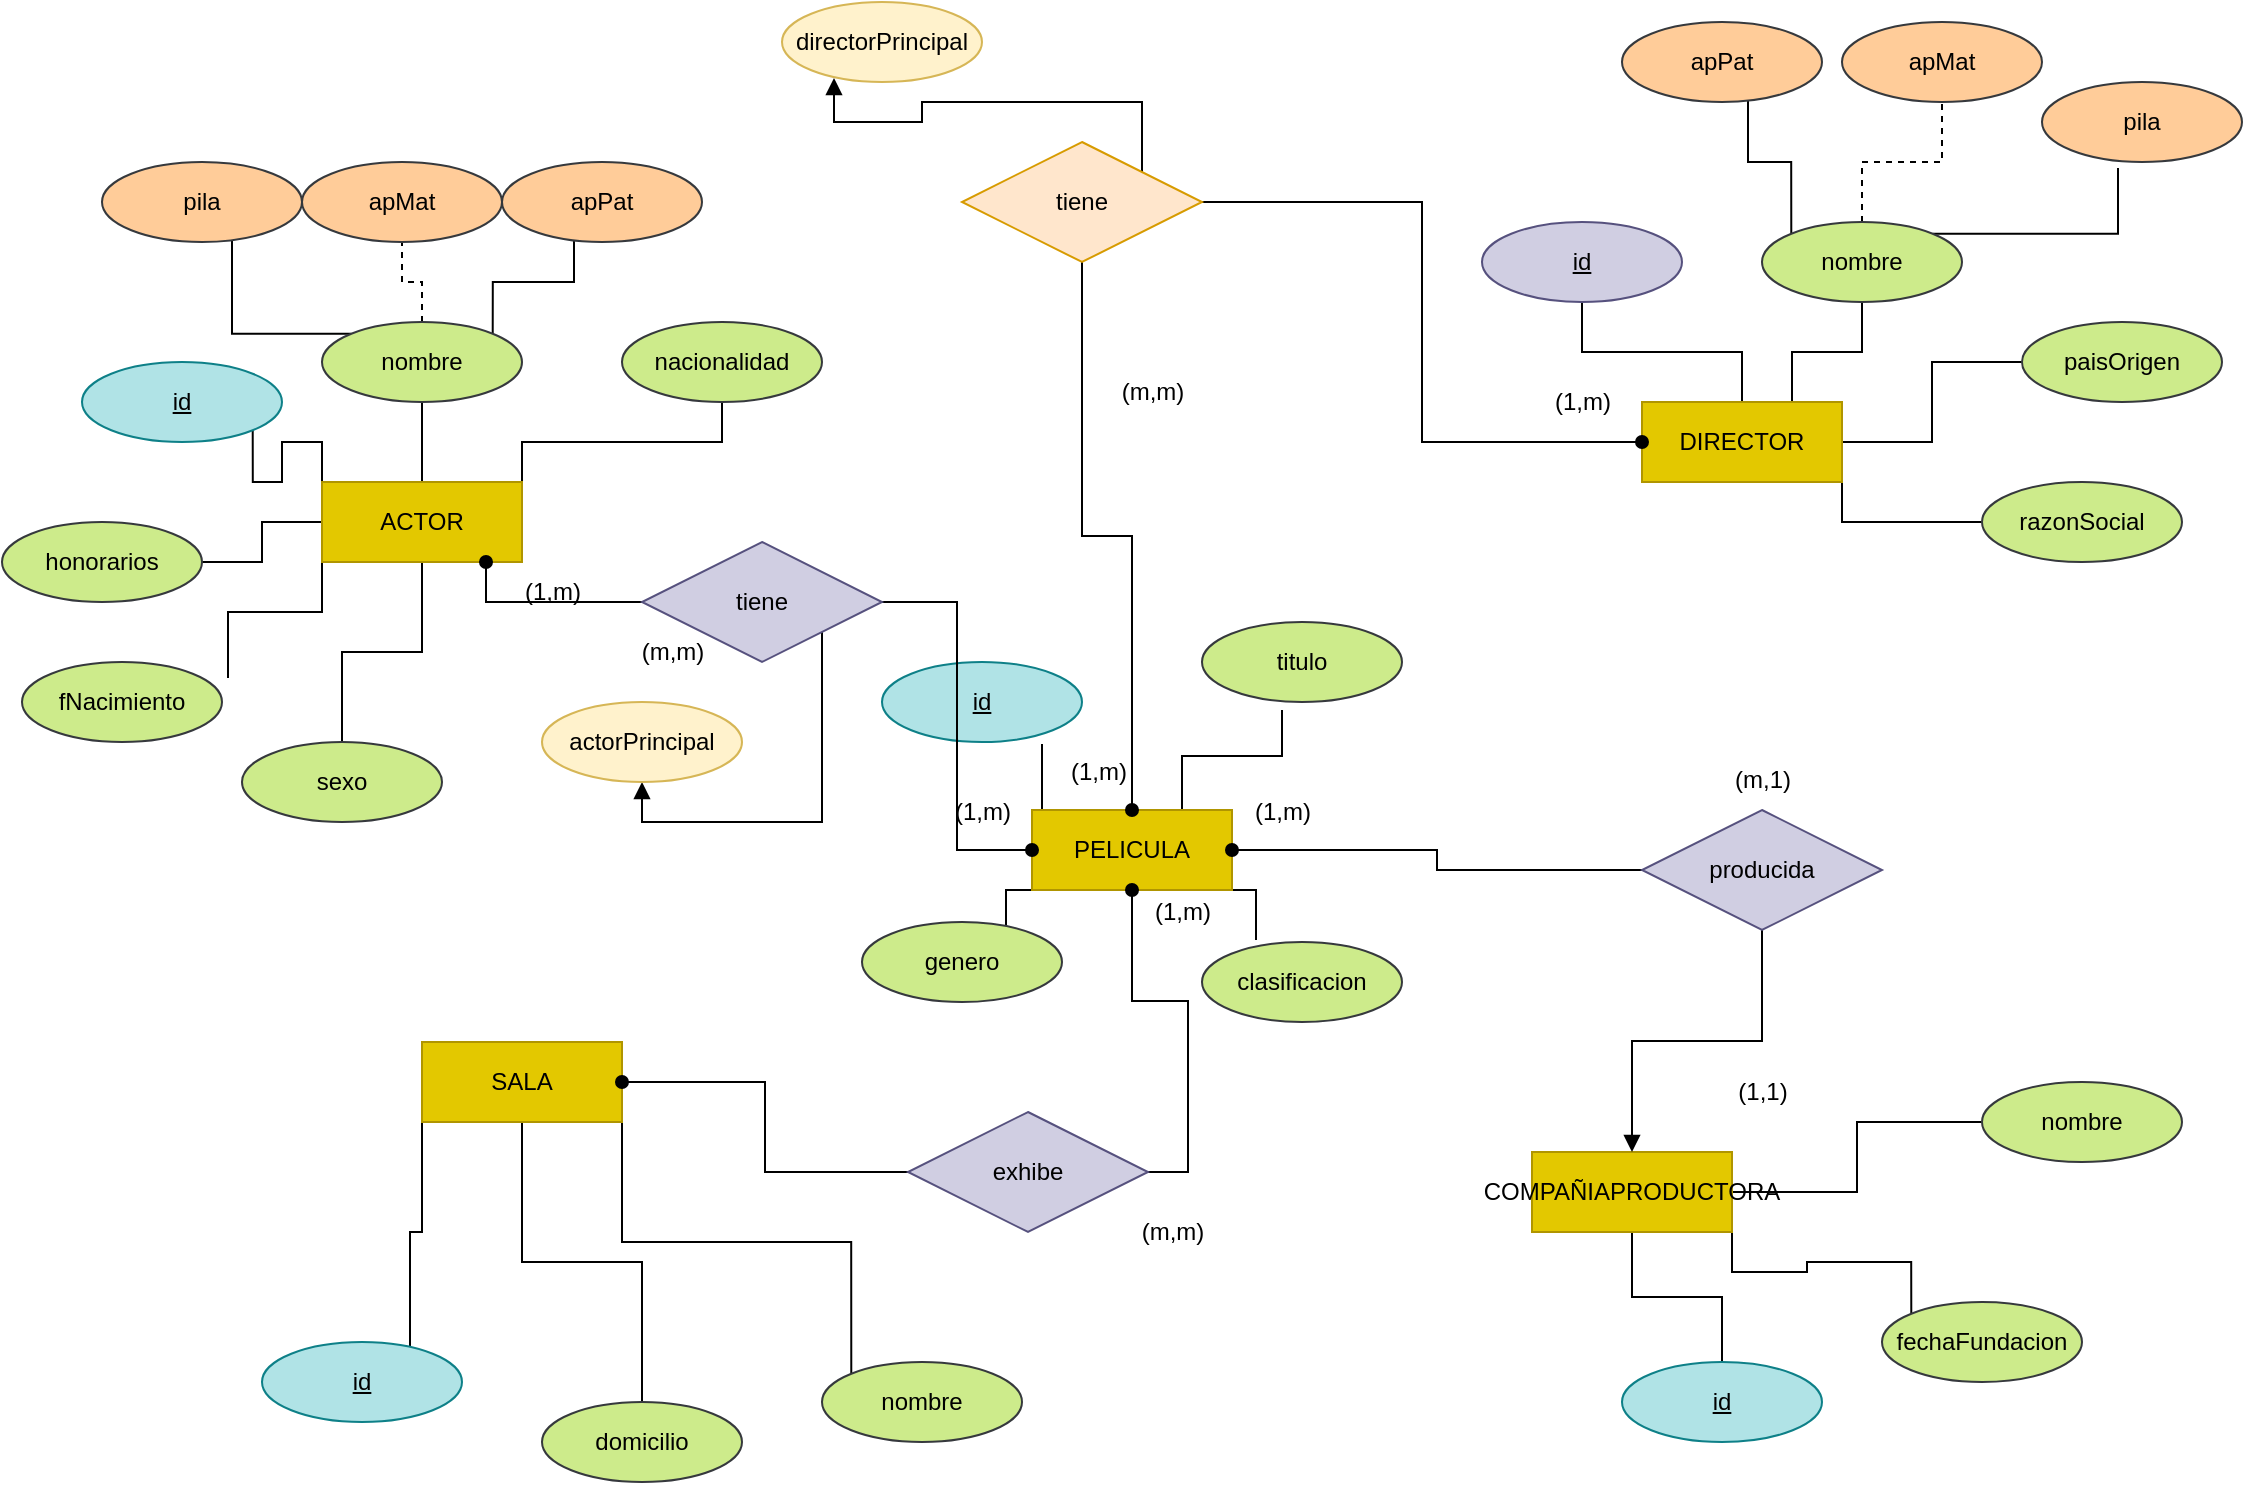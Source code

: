 <mxfile version="21.0.1" type="device"><diagram id="nGE6S9cCxfxiHDXBZEA5" name="Página-1"><mxGraphModel dx="1506" dy="1691" grid="1" gridSize="10" guides="1" tooltips="1" connect="1" arrows="1" fold="1" page="1" pageScale="1" pageWidth="1169" pageHeight="827" math="0" shadow="0"><root><mxCell id="0"/><mxCell id="1" parent="0"/><mxCell id="hvIFOCY3La9pHXe50pTG-75" style="edgeStyle=orthogonalEdgeStyle;rounded=0;orthogonalLoop=1;jettySize=auto;html=1;exitX=0.75;exitY=0;exitDx=0;exitDy=0;entryX=0.4;entryY=1.1;entryDx=0;entryDy=0;entryPerimeter=0;endArrow=none;endFill=0;" parent="1" source="hvIFOCY3La9pHXe50pTG-1" target="hvIFOCY3La9pHXe50pTG-7" edge="1"><mxGeometry relative="1" as="geometry"/></mxCell><mxCell id="hvIFOCY3La9pHXe50pTG-76" style="edgeStyle=orthogonalEdgeStyle;rounded=0;orthogonalLoop=1;jettySize=auto;html=1;exitX=1;exitY=1;exitDx=0;exitDy=0;entryX=0.27;entryY=-0.025;entryDx=0;entryDy=0;entryPerimeter=0;endArrow=none;endFill=0;" parent="1" source="hvIFOCY3La9pHXe50pTG-1" target="hvIFOCY3La9pHXe50pTG-8" edge="1"><mxGeometry relative="1" as="geometry"/></mxCell><mxCell id="hvIFOCY3La9pHXe50pTG-77" style="edgeStyle=orthogonalEdgeStyle;rounded=0;orthogonalLoop=1;jettySize=auto;html=1;exitX=0;exitY=1;exitDx=0;exitDy=0;entryX=0.72;entryY=0.15;entryDx=0;entryDy=0;entryPerimeter=0;endArrow=none;endFill=0;" parent="1" source="hvIFOCY3La9pHXe50pTG-1" target="hvIFOCY3La9pHXe50pTG-9" edge="1"><mxGeometry relative="1" as="geometry"/></mxCell><mxCell id="hvIFOCY3La9pHXe50pTG-78" style="edgeStyle=orthogonalEdgeStyle;rounded=0;orthogonalLoop=1;jettySize=auto;html=1;exitX=0.25;exitY=0;exitDx=0;exitDy=0;entryX=0.8;entryY=1.025;entryDx=0;entryDy=0;entryPerimeter=0;endArrow=none;endFill=0;" parent="1" source="hvIFOCY3La9pHXe50pTG-1" target="hvIFOCY3La9pHXe50pTG-11" edge="1"><mxGeometry relative="1" as="geometry"/></mxCell><mxCell id="hvIFOCY3La9pHXe50pTG-1" value="PELICULA" style="whiteSpace=wrap;html=1;align=center;fillColor=#e3c800;strokeColor=#B09500;fontColor=#000000;" parent="1" vertex="1"><mxGeometry x="535" y="374" width="100" height="40" as="geometry"/></mxCell><mxCell id="hvIFOCY3La9pHXe50pTG-69" value="" style="edgeStyle=orthogonalEdgeStyle;rounded=0;orthogonalLoop=1;jettySize=auto;html=1;endArrow=none;endFill=0;" parent="1" source="hvIFOCY3La9pHXe50pTG-2" target="hvIFOCY3La9pHXe50pTG-41" edge="1"><mxGeometry relative="1" as="geometry"/></mxCell><mxCell id="hvIFOCY3La9pHXe50pTG-70" value="" style="edgeStyle=orthogonalEdgeStyle;rounded=0;orthogonalLoop=1;jettySize=auto;html=1;endArrow=none;endFill=0;" parent="1" source="hvIFOCY3La9pHXe50pTG-2" target="hvIFOCY3La9pHXe50pTG-46" edge="1"><mxGeometry relative="1" as="geometry"/></mxCell><mxCell id="hvIFOCY3La9pHXe50pTG-71" style="edgeStyle=orthogonalEdgeStyle;rounded=0;orthogonalLoop=1;jettySize=auto;html=1;exitX=0.75;exitY=0;exitDx=0;exitDy=0;endArrow=none;endFill=0;" parent="1" source="hvIFOCY3La9pHXe50pTG-2" target="hvIFOCY3La9pHXe50pTG-42" edge="1"><mxGeometry relative="1" as="geometry"><mxPoint x="950" y="130" as="targetPoint"/></mxGeometry></mxCell><mxCell id="hvIFOCY3La9pHXe50pTG-74" style="edgeStyle=orthogonalEdgeStyle;rounded=0;orthogonalLoop=1;jettySize=auto;html=1;exitX=1;exitY=1;exitDx=0;exitDy=0;entryX=0;entryY=0.5;entryDx=0;entryDy=0;endArrow=none;endFill=0;" parent="1" source="hvIFOCY3La9pHXe50pTG-2" target="hvIFOCY3La9pHXe50pTG-40" edge="1"><mxGeometry relative="1" as="geometry"/></mxCell><mxCell id="hvIFOCY3La9pHXe50pTG-2" value="DIRECTOR" style="whiteSpace=wrap;html=1;align=center;fillColor=#e3c800;strokeColor=#B09500;fontColor=#000000;" parent="1" vertex="1"><mxGeometry x="840" y="170" width="100" height="40" as="geometry"/></mxCell><mxCell id="hvIFOCY3La9pHXe50pTG-57" value="" style="edgeStyle=orthogonalEdgeStyle;rounded=0;orthogonalLoop=1;jettySize=auto;html=1;endArrow=none;endFill=0;" parent="1" source="hvIFOCY3La9pHXe50pTG-3" target="hvIFOCY3La9pHXe50pTG-25" edge="1"><mxGeometry relative="1" as="geometry"/></mxCell><mxCell id="hvIFOCY3La9pHXe50pTG-58" value="" style="edgeStyle=orthogonalEdgeStyle;rounded=0;orthogonalLoop=1;jettySize=auto;html=1;endArrow=none;endFill=0;" parent="1" source="hvIFOCY3La9pHXe50pTG-3" target="hvIFOCY3La9pHXe50pTG-24" edge="1"><mxGeometry relative="1" as="geometry"/></mxCell><mxCell id="hvIFOCY3La9pHXe50pTG-59" value="" style="edgeStyle=orthogonalEdgeStyle;rounded=0;orthogonalLoop=1;jettySize=auto;html=1;endArrow=none;endFill=0;" parent="1" source="hvIFOCY3La9pHXe50pTG-3" target="hvIFOCY3La9pHXe50pTG-21" edge="1"><mxGeometry relative="1" as="geometry"/></mxCell><mxCell id="hvIFOCY3La9pHXe50pTG-60" style="edgeStyle=orthogonalEdgeStyle;rounded=0;orthogonalLoop=1;jettySize=auto;html=1;exitX=1;exitY=0;exitDx=0;exitDy=0;entryX=0.5;entryY=1;entryDx=0;entryDy=0;endArrow=none;endFill=0;" parent="1" source="hvIFOCY3La9pHXe50pTG-3" target="hvIFOCY3La9pHXe50pTG-23" edge="1"><mxGeometry relative="1" as="geometry"/></mxCell><mxCell id="hvIFOCY3La9pHXe50pTG-61" style="edgeStyle=orthogonalEdgeStyle;rounded=0;orthogonalLoop=1;jettySize=auto;html=1;exitX=0;exitY=0;exitDx=0;exitDy=0;entryX=1;entryY=1;entryDx=0;entryDy=0;endArrow=none;endFill=0;" parent="1" source="hvIFOCY3La9pHXe50pTG-3" target="hvIFOCY3La9pHXe50pTG-30" edge="1"><mxGeometry relative="1" as="geometry"/></mxCell><mxCell id="hvIFOCY3La9pHXe50pTG-62" style="edgeStyle=orthogonalEdgeStyle;rounded=0;orthogonalLoop=1;jettySize=auto;html=1;exitX=0;exitY=1;exitDx=0;exitDy=0;entryX=1.03;entryY=0.2;entryDx=0;entryDy=0;entryPerimeter=0;endArrow=none;endFill=0;" parent="1" source="hvIFOCY3La9pHXe50pTG-3" target="hvIFOCY3La9pHXe50pTG-22" edge="1"><mxGeometry relative="1" as="geometry"/></mxCell><mxCell id="hvIFOCY3La9pHXe50pTG-3" value="ACTOR" style="whiteSpace=wrap;html=1;align=center;fillColor=#e3c800;strokeColor=#B09500;fontColor=#000000;" parent="1" vertex="1"><mxGeometry x="180" y="210" width="100" height="40" as="geometry"/></mxCell><mxCell id="hvIFOCY3La9pHXe50pTG-82" value="" style="edgeStyle=orthogonalEdgeStyle;rounded=0;orthogonalLoop=1;jettySize=auto;html=1;endArrow=none;endFill=0;" parent="1" source="hvIFOCY3La9pHXe50pTG-4" target="hvIFOCY3La9pHXe50pTG-33" edge="1"><mxGeometry relative="1" as="geometry"/></mxCell><mxCell id="hvIFOCY3La9pHXe50pTG-83" style="edgeStyle=orthogonalEdgeStyle;rounded=0;orthogonalLoop=1;jettySize=auto;html=1;exitX=1;exitY=1;exitDx=0;exitDy=0;entryX=0;entryY=0;entryDx=0;entryDy=0;endArrow=none;endFill=0;" parent="1" source="hvIFOCY3La9pHXe50pTG-4" target="hvIFOCY3La9pHXe50pTG-32" edge="1"><mxGeometry relative="1" as="geometry"/></mxCell><mxCell id="hvIFOCY3La9pHXe50pTG-84" style="edgeStyle=orthogonalEdgeStyle;rounded=0;orthogonalLoop=1;jettySize=auto;html=1;exitX=0;exitY=1;exitDx=0;exitDy=0;entryX=0.74;entryY=0.05;entryDx=0;entryDy=0;entryPerimeter=0;endArrow=none;endFill=0;" parent="1" source="hvIFOCY3La9pHXe50pTG-4" target="hvIFOCY3La9pHXe50pTG-35" edge="1"><mxGeometry relative="1" as="geometry"/></mxCell><mxCell id="hvIFOCY3La9pHXe50pTG-4" value="SALA" style="whiteSpace=wrap;html=1;align=center;fillColor=#e3c800;strokeColor=#B09500;fontColor=#000000;" parent="1" vertex="1"><mxGeometry x="230" y="490" width="100" height="40" as="geometry"/></mxCell><mxCell id="hvIFOCY3La9pHXe50pTG-79" value="" style="edgeStyle=orthogonalEdgeStyle;rounded=0;orthogonalLoop=1;jettySize=auto;html=1;endArrow=none;endFill=0;" parent="1" source="hvIFOCY3La9pHXe50pTG-5" target="hvIFOCY3La9pHXe50pTG-36" edge="1"><mxGeometry relative="1" as="geometry"/></mxCell><mxCell id="hvIFOCY3La9pHXe50pTG-80" value="" style="edgeStyle=orthogonalEdgeStyle;rounded=0;orthogonalLoop=1;jettySize=auto;html=1;endArrow=none;endFill=0;" parent="1" source="hvIFOCY3La9pHXe50pTG-5" target="hvIFOCY3La9pHXe50pTG-39" edge="1"><mxGeometry relative="1" as="geometry"/></mxCell><mxCell id="hvIFOCY3La9pHXe50pTG-81" style="edgeStyle=orthogonalEdgeStyle;rounded=0;orthogonalLoop=1;jettySize=auto;html=1;exitX=1;exitY=1;exitDx=0;exitDy=0;entryX=0;entryY=0;entryDx=0;entryDy=0;endArrow=none;endFill=0;" parent="1" source="hvIFOCY3La9pHXe50pTG-5" target="hvIFOCY3La9pHXe50pTG-37" edge="1"><mxGeometry relative="1" as="geometry"/></mxCell><mxCell id="hvIFOCY3La9pHXe50pTG-5" value="COMPAÑIAPRODUCTORA&lt;br&gt;" style="whiteSpace=wrap;html=1;align=center;fillColor=#e3c800;strokeColor=#B09500;fontColor=#000000;" parent="1" vertex="1"><mxGeometry x="785" y="545" width="100" height="40" as="geometry"/></mxCell><mxCell id="hvIFOCY3La9pHXe50pTG-7" value="titulo" style="ellipse;whiteSpace=wrap;html=1;align=center;fillColor=#cdeb8b;strokeColor=#36393d;" parent="1" vertex="1"><mxGeometry x="620" y="280" width="100" height="40" as="geometry"/></mxCell><mxCell id="hvIFOCY3La9pHXe50pTG-8" value="clasificacion" style="ellipse;whiteSpace=wrap;html=1;align=center;fillColor=#cdeb8b;strokeColor=#36393d;" parent="1" vertex="1"><mxGeometry x="620" y="440" width="100" height="40" as="geometry"/></mxCell><mxCell id="hvIFOCY3La9pHXe50pTG-9" value="genero" style="ellipse;whiteSpace=wrap;html=1;align=center;fillColor=#cdeb8b;strokeColor=#36393d;" parent="1" vertex="1"><mxGeometry x="450" y="430" width="100" height="40" as="geometry"/></mxCell><mxCell id="hvIFOCY3La9pHXe50pTG-11" value="id" style="ellipse;whiteSpace=wrap;html=1;align=center;fontStyle=4;fillColor=#b0e3e6;strokeColor=#0e8088;" parent="1" vertex="1"><mxGeometry x="460" y="300" width="100" height="40" as="geometry"/></mxCell><mxCell id="hvIFOCY3La9pHXe50pTG-21" value="sexo" style="ellipse;whiteSpace=wrap;html=1;align=center;fillColor=#cdeb8b;strokeColor=#36393d;" parent="1" vertex="1"><mxGeometry x="140" y="340" width="100" height="40" as="geometry"/></mxCell><mxCell id="hvIFOCY3La9pHXe50pTG-22" value="fNacimiento" style="ellipse;whiteSpace=wrap;html=1;align=center;fillColor=#cdeb8b;strokeColor=#36393d;" parent="1" vertex="1"><mxGeometry x="30" y="300" width="100" height="40" as="geometry"/></mxCell><mxCell id="hvIFOCY3La9pHXe50pTG-23" value="nacionalidad" style="ellipse;whiteSpace=wrap;html=1;align=center;fillColor=#cdeb8b;strokeColor=#36393d;" parent="1" vertex="1"><mxGeometry x="330" y="130" width="100" height="40" as="geometry"/></mxCell><mxCell id="hvIFOCY3La9pHXe50pTG-24" value="honorarios" style="ellipse;whiteSpace=wrap;html=1;align=center;fillColor=#cdeb8b;strokeColor=#36393d;" parent="1" vertex="1"><mxGeometry x="20" y="230" width="100" height="40" as="geometry"/></mxCell><mxCell id="hvIFOCY3La9pHXe50pTG-63" style="edgeStyle=orthogonalEdgeStyle;rounded=0;orthogonalLoop=1;jettySize=auto;html=1;exitX=1;exitY=0;exitDx=0;exitDy=0;entryX=0.36;entryY=0.95;entryDx=0;entryDy=0;entryPerimeter=0;endArrow=none;endFill=0;" parent="1" source="hvIFOCY3La9pHXe50pTG-25" target="hvIFOCY3La9pHXe50pTG-27" edge="1"><mxGeometry relative="1" as="geometry"/></mxCell><mxCell id="hvIFOCY3La9pHXe50pTG-64" style="edgeStyle=orthogonalEdgeStyle;rounded=0;orthogonalLoop=1;jettySize=auto;html=1;exitX=0;exitY=0;exitDx=0;exitDy=0;entryX=0.65;entryY=0.975;entryDx=0;entryDy=0;entryPerimeter=0;endArrow=none;endFill=0;" parent="1" source="hvIFOCY3La9pHXe50pTG-25" target="hvIFOCY3La9pHXe50pTG-26" edge="1"><mxGeometry relative="1" as="geometry"/></mxCell><mxCell id="hvIFOCY3La9pHXe50pTG-65" value="" style="edgeStyle=orthogonalEdgeStyle;rounded=0;orthogonalLoop=1;jettySize=auto;html=1;endArrow=none;endFill=0;dashed=1;" parent="1" source="hvIFOCY3La9pHXe50pTG-25" target="hvIFOCY3La9pHXe50pTG-28" edge="1"><mxGeometry relative="1" as="geometry"/></mxCell><mxCell id="hvIFOCY3La9pHXe50pTG-25" value="nombre" style="ellipse;whiteSpace=wrap;html=1;align=center;fillColor=#cdeb8b;strokeColor=#36393d;" parent="1" vertex="1"><mxGeometry x="180" y="130" width="100" height="40" as="geometry"/></mxCell><mxCell id="hvIFOCY3La9pHXe50pTG-26" value="pila" style="ellipse;whiteSpace=wrap;html=1;align=center;fillColor=#ffcc99;strokeColor=#36393d;" parent="1" vertex="1"><mxGeometry x="70" y="50" width="100" height="40" as="geometry"/></mxCell><mxCell id="hvIFOCY3La9pHXe50pTG-27" value="apPat" style="ellipse;whiteSpace=wrap;html=1;align=center;fillColor=#ffcc99;strokeColor=#36393d;" parent="1" vertex="1"><mxGeometry x="270" y="50" width="100" height="40" as="geometry"/></mxCell><mxCell id="hvIFOCY3La9pHXe50pTG-28" value="apMat" style="ellipse;whiteSpace=wrap;html=1;align=center;fillColor=#ffcc99;strokeColor=#36393d;" parent="1" vertex="1"><mxGeometry x="170" y="50" width="100" height="40" as="geometry"/></mxCell><mxCell id="hvIFOCY3La9pHXe50pTG-30" value="id" style="ellipse;whiteSpace=wrap;html=1;align=center;fontStyle=4;fillColor=#b0e3e6;strokeColor=#0e8088;" parent="1" vertex="1"><mxGeometry x="60" y="150" width="100" height="40" as="geometry"/></mxCell><mxCell id="hvIFOCY3La9pHXe50pTG-32" value="nombre" style="ellipse;whiteSpace=wrap;html=1;align=center;fillColor=#cdeb8b;strokeColor=#36393d;" parent="1" vertex="1"><mxGeometry x="430" y="650" width="100" height="40" as="geometry"/></mxCell><mxCell id="hvIFOCY3La9pHXe50pTG-33" value="domicilio" style="ellipse;whiteSpace=wrap;html=1;align=center;fillColor=#cdeb8b;strokeColor=#36393d;" parent="1" vertex="1"><mxGeometry x="290" y="670" width="100" height="40" as="geometry"/></mxCell><mxCell id="hvIFOCY3La9pHXe50pTG-35" value="id" style="ellipse;whiteSpace=wrap;html=1;align=center;fontStyle=4;fillColor=#b0e3e6;strokeColor=#0e8088;" parent="1" vertex="1"><mxGeometry x="150" y="640" width="100" height="40" as="geometry"/></mxCell><mxCell id="hvIFOCY3La9pHXe50pTG-36" value="nombre" style="ellipse;whiteSpace=wrap;html=1;align=center;fillColor=#cdeb8b;strokeColor=#36393d;" parent="1" vertex="1"><mxGeometry x="1010" y="510" width="100" height="40" as="geometry"/></mxCell><mxCell id="hvIFOCY3La9pHXe50pTG-37" value="fechaFundacion" style="ellipse;whiteSpace=wrap;html=1;align=center;fillColor=#cdeb8b;strokeColor=#36393d;" parent="1" vertex="1"><mxGeometry x="960" y="620" width="100" height="40" as="geometry"/></mxCell><mxCell id="hvIFOCY3La9pHXe50pTG-39" value="id" style="ellipse;whiteSpace=wrap;html=1;align=center;fontStyle=4;fillColor=#b0e3e6;strokeColor=#0e8088;" parent="1" vertex="1"><mxGeometry x="830" y="650" width="100" height="40" as="geometry"/></mxCell><mxCell id="hvIFOCY3La9pHXe50pTG-40" value="razonSocial" style="ellipse;whiteSpace=wrap;html=1;align=center;fillColor=#cdeb8b;strokeColor=#36393d;" parent="1" vertex="1"><mxGeometry x="1010" y="210" width="100" height="40" as="geometry"/></mxCell><mxCell id="hvIFOCY3La9pHXe50pTG-41" value="paisOrigen" style="ellipse;whiteSpace=wrap;html=1;align=center;fillColor=#cdeb8b;strokeColor=#36393d;" parent="1" vertex="1"><mxGeometry x="1030" y="130" width="100" height="40" as="geometry"/></mxCell><mxCell id="hvIFOCY3La9pHXe50pTG-67" style="edgeStyle=orthogonalEdgeStyle;rounded=0;orthogonalLoop=1;jettySize=auto;html=1;exitX=0.5;exitY=0;exitDx=0;exitDy=0;entryX=0.5;entryY=1;entryDx=0;entryDy=0;dashed=1;endArrow=none;endFill=0;" parent="1" source="hvIFOCY3La9pHXe50pTG-42" target="hvIFOCY3La9pHXe50pTG-44" edge="1"><mxGeometry relative="1" as="geometry"/></mxCell><mxCell id="hvIFOCY3La9pHXe50pTG-72" style="edgeStyle=orthogonalEdgeStyle;rounded=0;orthogonalLoop=1;jettySize=auto;html=1;exitX=0;exitY=0;exitDx=0;exitDy=0;entryX=0.63;entryY=0.925;entryDx=0;entryDy=0;entryPerimeter=0;endArrow=none;endFill=0;" parent="1" source="hvIFOCY3La9pHXe50pTG-42" target="hvIFOCY3La9pHXe50pTG-45" edge="1"><mxGeometry relative="1" as="geometry"/></mxCell><mxCell id="hvIFOCY3La9pHXe50pTG-73" style="edgeStyle=orthogonalEdgeStyle;rounded=0;orthogonalLoop=1;jettySize=auto;html=1;exitX=1;exitY=0;exitDx=0;exitDy=0;entryX=0.38;entryY=1.075;entryDx=0;entryDy=0;entryPerimeter=0;endArrow=none;endFill=0;" parent="1" source="hvIFOCY3La9pHXe50pTG-42" target="hvIFOCY3La9pHXe50pTG-43" edge="1"><mxGeometry relative="1" as="geometry"/></mxCell><mxCell id="hvIFOCY3La9pHXe50pTG-42" value="nombre" style="ellipse;whiteSpace=wrap;html=1;align=center;fillColor=#cdeb8b;strokeColor=#36393d;" parent="1" vertex="1"><mxGeometry x="900" y="80" width="100" height="40" as="geometry"/></mxCell><mxCell id="hvIFOCY3La9pHXe50pTG-43" value="pila" style="ellipse;whiteSpace=wrap;html=1;align=center;fillColor=#ffcc99;strokeColor=#36393d;" parent="1" vertex="1"><mxGeometry x="1040" y="10" width="100" height="40" as="geometry"/></mxCell><mxCell id="hvIFOCY3La9pHXe50pTG-44" value="apMat" style="ellipse;whiteSpace=wrap;html=1;align=center;fillColor=#ffcc99;strokeColor=#36393d;" parent="1" vertex="1"><mxGeometry x="940" y="-20" width="100" height="40" as="geometry"/></mxCell><mxCell id="hvIFOCY3La9pHXe50pTG-45" value="apPat" style="ellipse;whiteSpace=wrap;html=1;align=center;fillColor=#ffcc99;strokeColor=#36393d;" parent="1" vertex="1"><mxGeometry x="830" y="-20" width="100" height="40" as="geometry"/></mxCell><mxCell id="hvIFOCY3La9pHXe50pTG-46" value="id" style="ellipse;whiteSpace=wrap;html=1;align=center;fontStyle=4;fillColor=#d0cee2;strokeColor=#56517e;" parent="1" vertex="1"><mxGeometry x="760" y="80" width="100" height="40" as="geometry"/></mxCell><mxCell id="hvIFOCY3La9pHXe50pTG-89" style="edgeStyle=orthogonalEdgeStyle;rounded=0;orthogonalLoop=1;jettySize=auto;html=1;exitX=1;exitY=0.5;exitDx=0;exitDy=0;entryX=0;entryY=0.5;entryDx=0;entryDy=0;endArrow=oval;endFill=1;" parent="1" source="hvIFOCY3La9pHXe50pTG-85" target="hvIFOCY3La9pHXe50pTG-1" edge="1"><mxGeometry relative="1" as="geometry"/></mxCell><mxCell id="hvIFOCY3La9pHXe50pTG-90" style="edgeStyle=orthogonalEdgeStyle;rounded=0;orthogonalLoop=1;jettySize=auto;html=1;exitX=0;exitY=0.5;exitDx=0;exitDy=0;entryX=0.82;entryY=1;entryDx=0;entryDy=0;entryPerimeter=0;endArrow=oval;endFill=1;" parent="1" source="hvIFOCY3La9pHXe50pTG-85" target="hvIFOCY3La9pHXe50pTG-3" edge="1"><mxGeometry relative="1" as="geometry"/></mxCell><mxCell id="hvIFOCY3La9pHXe50pTG-112" style="edgeStyle=orthogonalEdgeStyle;rounded=0;orthogonalLoop=1;jettySize=auto;html=1;exitX=1;exitY=0;exitDx=0;exitDy=0;entryX=0.5;entryY=1;entryDx=0;entryDy=0;endArrow=block;endFill=1;" parent="1" source="hvIFOCY3La9pHXe50pTG-85" target="hvIFOCY3La9pHXe50pTG-109" edge="1"><mxGeometry relative="1" as="geometry"/></mxCell><mxCell id="hvIFOCY3La9pHXe50pTG-85" value="tiene" style="shape=rhombus;perimeter=rhombusPerimeter;whiteSpace=wrap;html=1;align=center;fillColor=#d0cee2;strokeColor=#56517e;" parent="1" vertex="1"><mxGeometry x="340" y="240" width="120" height="60" as="geometry"/></mxCell><mxCell id="hvIFOCY3La9pHXe50pTG-91" style="edgeStyle=orthogonalEdgeStyle;rounded=0;orthogonalLoop=1;jettySize=auto;html=1;exitX=1;exitY=0.5;exitDx=0;exitDy=0;entryX=0.5;entryY=1;entryDx=0;entryDy=0;endArrow=oval;endFill=1;" parent="1" source="hvIFOCY3La9pHXe50pTG-86" target="hvIFOCY3La9pHXe50pTG-1" edge="1"><mxGeometry relative="1" as="geometry"/></mxCell><mxCell id="hvIFOCY3La9pHXe50pTG-92" value="" style="edgeStyle=orthogonalEdgeStyle;rounded=0;orthogonalLoop=1;jettySize=auto;html=1;endArrow=oval;endFill=1;" parent="1" source="hvIFOCY3La9pHXe50pTG-86" target="hvIFOCY3La9pHXe50pTG-4" edge="1"><mxGeometry relative="1" as="geometry"/></mxCell><mxCell id="hvIFOCY3La9pHXe50pTG-86" value="exhibe&lt;br&gt;" style="shape=rhombus;perimeter=rhombusPerimeter;whiteSpace=wrap;html=1;align=center;fillColor=#d0cee2;strokeColor=#56517e;" parent="1" vertex="1"><mxGeometry x="473" y="525" width="120" height="60" as="geometry"/></mxCell><mxCell id="hvIFOCY3La9pHXe50pTG-93" style="edgeStyle=orthogonalEdgeStyle;rounded=0;orthogonalLoop=1;jettySize=auto;html=1;entryX=0;entryY=0.5;entryDx=0;entryDy=0;endArrow=oval;endFill=1;" parent="1" source="hvIFOCY3La9pHXe50pTG-87" target="hvIFOCY3La9pHXe50pTG-2" edge="1"><mxGeometry relative="1" as="geometry"/></mxCell><mxCell id="hvIFOCY3La9pHXe50pTG-94" style="edgeStyle=orthogonalEdgeStyle;rounded=0;orthogonalLoop=1;jettySize=auto;html=1;exitX=0.5;exitY=1;exitDx=0;exitDy=0;entryX=0.5;entryY=0;entryDx=0;entryDy=0;endArrow=oval;endFill=1;" parent="1" source="hvIFOCY3La9pHXe50pTG-87" target="hvIFOCY3La9pHXe50pTG-1" edge="1"><mxGeometry relative="1" as="geometry"/></mxCell><mxCell id="hvIFOCY3La9pHXe50pTG-111" style="edgeStyle=orthogonalEdgeStyle;rounded=0;orthogonalLoop=1;jettySize=auto;html=1;exitX=1;exitY=0;exitDx=0;exitDy=0;entryX=0.26;entryY=0.95;entryDx=0;entryDy=0;entryPerimeter=0;endArrow=block;endFill=1;" parent="1" source="hvIFOCY3La9pHXe50pTG-87" target="hvIFOCY3La9pHXe50pTG-110" edge="1"><mxGeometry relative="1" as="geometry"/></mxCell><mxCell id="hvIFOCY3La9pHXe50pTG-87" value="tiene" style="shape=rhombus;perimeter=rhombusPerimeter;whiteSpace=wrap;html=1;align=center;fillColor=#ffe6cc;strokeColor=#d79b00;" parent="1" vertex="1"><mxGeometry x="500" y="40" width="120" height="60" as="geometry"/></mxCell><mxCell id="hvIFOCY3La9pHXe50pTG-95" style="edgeStyle=orthogonalEdgeStyle;rounded=0;orthogonalLoop=1;jettySize=auto;html=1;entryX=1;entryY=0.5;entryDx=0;entryDy=0;endArrow=oval;endFill=1;" parent="1" source="hvIFOCY3La9pHXe50pTG-88" target="hvIFOCY3La9pHXe50pTG-1" edge="1"><mxGeometry relative="1" as="geometry"/></mxCell><mxCell id="hvIFOCY3La9pHXe50pTG-96" value="" style="edgeStyle=orthogonalEdgeStyle;rounded=0;orthogonalLoop=1;jettySize=auto;html=1;endArrow=block;endFill=1;" parent="1" source="hvIFOCY3La9pHXe50pTG-88" target="hvIFOCY3La9pHXe50pTG-5" edge="1"><mxGeometry relative="1" as="geometry"/></mxCell><mxCell id="hvIFOCY3La9pHXe50pTG-88" value="producida" style="shape=rhombus;perimeter=rhombusPerimeter;whiteSpace=wrap;html=1;align=center;fillColor=#d0cee2;strokeColor=#56517e;" parent="1" vertex="1"><mxGeometry x="840" y="374" width="120" height="60" as="geometry"/></mxCell><mxCell id="hvIFOCY3La9pHXe50pTG-97" value="(m,m)" style="text;html=1;align=center;verticalAlign=middle;resizable=0;points=[];autosize=1;strokeColor=none;fillColor=none;" parent="1" vertex="1"><mxGeometry x="330" y="280" width="50" height="30" as="geometry"/></mxCell><mxCell id="hvIFOCY3La9pHXe50pTG-98" value="(1,m)" style="text;html=1;align=center;verticalAlign=middle;resizable=0;points=[];autosize=1;strokeColor=none;fillColor=none;" parent="1" vertex="1"><mxGeometry x="270" y="250" width="50" height="30" as="geometry"/></mxCell><mxCell id="hvIFOCY3La9pHXe50pTG-99" value="(1,m)" style="text;html=1;align=center;verticalAlign=middle;resizable=0;points=[];autosize=1;strokeColor=none;fillColor=none;" parent="1" vertex="1"><mxGeometry x="485" y="360" width="50" height="30" as="geometry"/></mxCell><mxCell id="hvIFOCY3La9pHXe50pTG-100" value="(m,m)" style="text;html=1;align=center;verticalAlign=middle;resizable=0;points=[];autosize=1;strokeColor=none;fillColor=none;" parent="1" vertex="1"><mxGeometry x="580" y="570" width="50" height="30" as="geometry"/></mxCell><mxCell id="hvIFOCY3La9pHXe50pTG-101" value="(1,m)" style="text;html=1;align=center;verticalAlign=middle;resizable=0;points=[];autosize=1;strokeColor=none;fillColor=none;" parent="1" vertex="1"><mxGeometry x="585" y="410" width="50" height="30" as="geometry"/></mxCell><mxCell id="hvIFOCY3La9pHXe50pTG-103" value="(m,1)" style="text;html=1;align=center;verticalAlign=middle;resizable=0;points=[];autosize=1;strokeColor=none;fillColor=none;" parent="1" vertex="1"><mxGeometry x="875" y="344" width="50" height="30" as="geometry"/></mxCell><mxCell id="hvIFOCY3La9pHXe50pTG-104" value="(1,m)" style="text;html=1;align=center;verticalAlign=middle;resizable=0;points=[];autosize=1;strokeColor=none;fillColor=none;" parent="1" vertex="1"><mxGeometry x="635" y="360" width="50" height="30" as="geometry"/></mxCell><mxCell id="hvIFOCY3La9pHXe50pTG-105" value="(1,1)" style="text;html=1;align=center;verticalAlign=middle;resizable=0;points=[];autosize=1;strokeColor=none;fillColor=none;" parent="1" vertex="1"><mxGeometry x="875" y="500" width="50" height="30" as="geometry"/></mxCell><mxCell id="hvIFOCY3La9pHXe50pTG-106" value="(m,m)" style="text;html=1;align=center;verticalAlign=middle;resizable=0;points=[];autosize=1;strokeColor=none;fillColor=none;" parent="1" vertex="1"><mxGeometry x="570" y="150" width="50" height="30" as="geometry"/></mxCell><mxCell id="hvIFOCY3La9pHXe50pTG-107" value="(1,m)" style="text;html=1;align=center;verticalAlign=middle;resizable=0;points=[];autosize=1;strokeColor=none;fillColor=none;" parent="1" vertex="1"><mxGeometry x="543" y="340" width="50" height="30" as="geometry"/></mxCell><mxCell id="hvIFOCY3La9pHXe50pTG-108" value="(1,m)" style="text;html=1;align=center;verticalAlign=middle;resizable=0;points=[];autosize=1;strokeColor=none;fillColor=none;" parent="1" vertex="1"><mxGeometry x="785" y="155" width="50" height="30" as="geometry"/></mxCell><mxCell id="hvIFOCY3La9pHXe50pTG-109" value="actorPrincipal" style="ellipse;whiteSpace=wrap;html=1;align=center;fillColor=#fff2cc;strokeColor=#d6b656;" parent="1" vertex="1"><mxGeometry x="290" y="320" width="100" height="40" as="geometry"/></mxCell><mxCell id="hvIFOCY3La9pHXe50pTG-110" value="directorPrincipal" style="ellipse;whiteSpace=wrap;html=1;align=center;fillColor=#fff2cc;strokeColor=#d6b656;" parent="1" vertex="1"><mxGeometry x="410" y="-30" width="100" height="40" as="geometry"/></mxCell></root></mxGraphModel></diagram></mxfile>